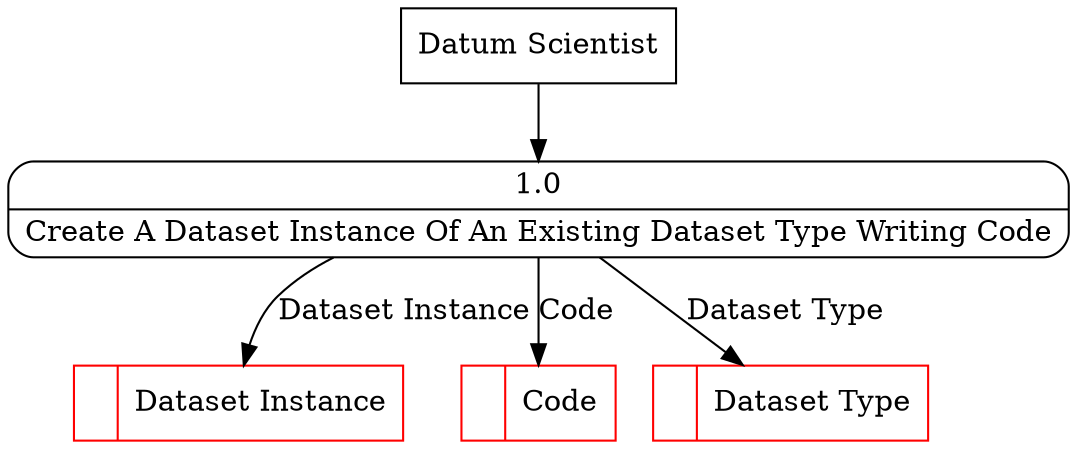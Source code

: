 digraph dfd2{ 
node[shape=record]
200 [label="<f0>  |<f1> Dataset Instance " color=red];
201 [label="<f0>  |<f1> Code " color=red];
202 [label="<f0>  |<f1> Dataset Type " color=red];
203 [label="Datum Scientist" shape=box];
204 [label="{<f0> 1.0|<f1> Create A Dataset Instance Of An Existing Dataset Type Writing Code }" shape=Mrecord];
203 -> 204
204 -> 200 [label="Dataset Instance"]
204 -> 202 [label="Dataset Type"]
204 -> 201 [label="Code"]
}
